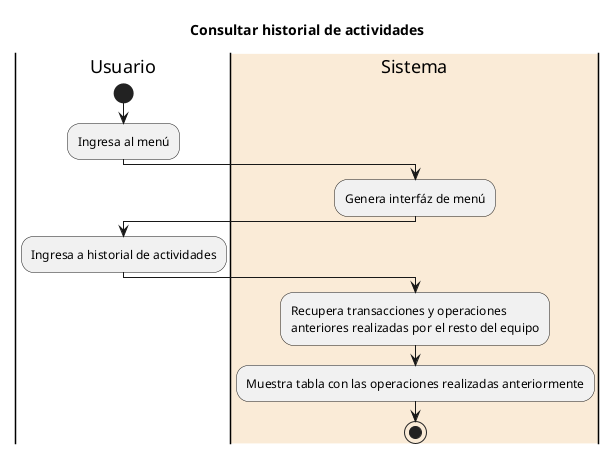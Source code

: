 @startuml Consultar historial de actividades
title Consultar historial de actividades

|Usuario|

start

:Ingresa al menú;
|#AntiqueWhite|Sistema|
:Genera interfáz de menú;

|Usuario|
:Ingresa a historial de actividades;

|Sistema|
:Recupera transacciones y operaciones \nanteriores realizadas por el resto del equipo;
:Muestra tabla con las operaciones realizadas anteriormente;

stop

@enduml